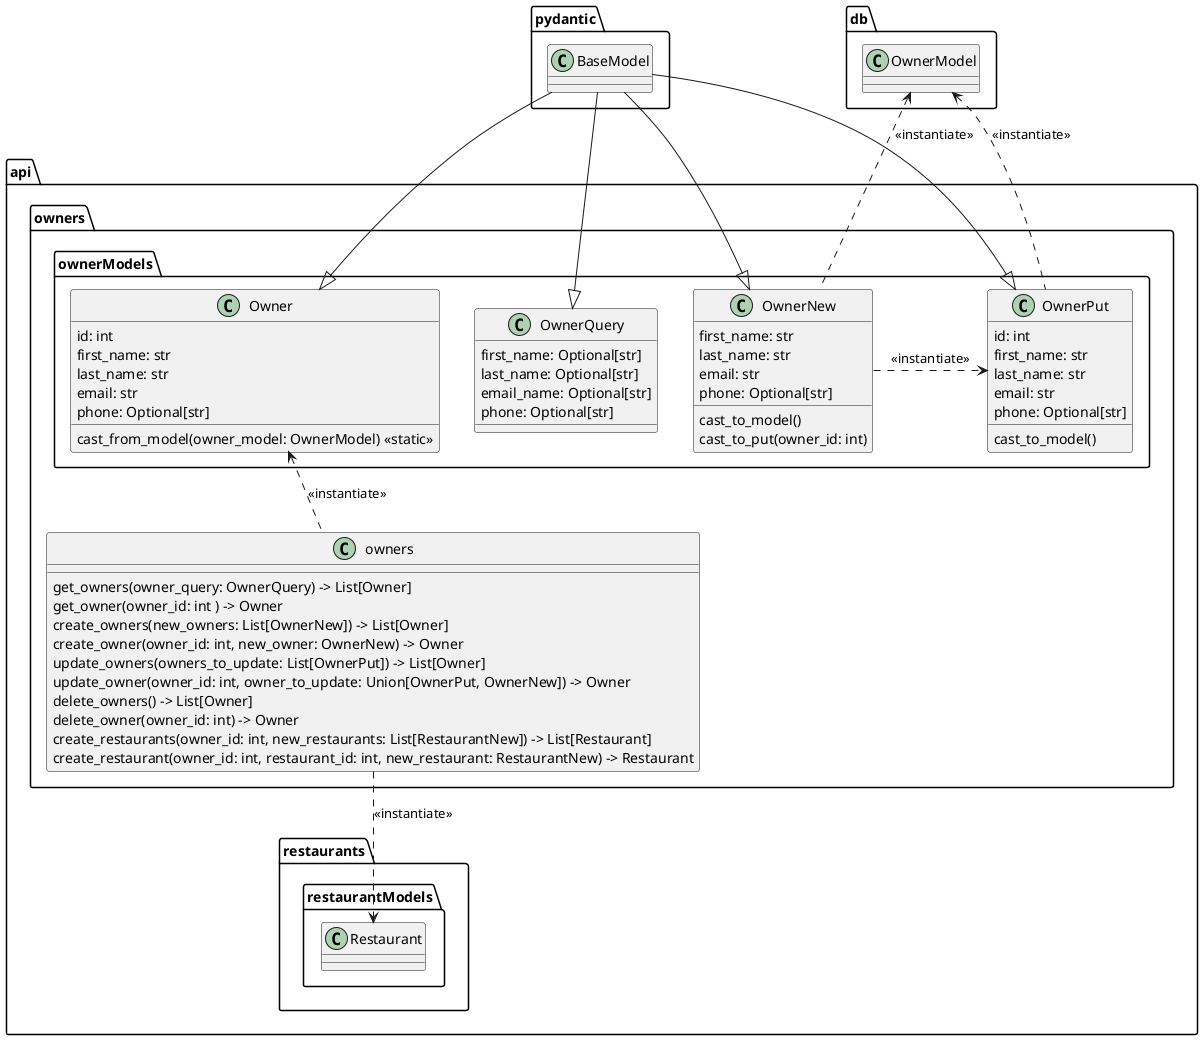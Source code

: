 @startuml
'https://plantuml.com/class-diagram

package api {
    package owners as ownersModule {
        package ownerModels {
            class OwnerNew {
                first_name: str
                last_name: str
                email: str
                phone: Optional[str]
                cast_to_model()
                cast_to_put(owner_id: int)
            }
            class Owner {
                id: int
                first_name: str
                last_name: str
                email: str
                phone: Optional[str]
               cast_from_model(owner_model: OwnerModel) <<static>>
            }
            class OwnerPut {
                id: int
                first_name: str
                last_name: str
                email: str
                phone: Optional[str]
                cast_to_model()
            }
            class OwnerQuery {
                first_name: Optional[str]
                last_name: Optional[str]
                email_name: Optional[str]
                phone: Optional[str]
            }

            OwnerNew .r.> OwnerPut : <<instantiate>>
        }
        class owners {
            get_owners(owner_query: OwnerQuery) -> List[Owner]
            get_owner(owner_id: int ) -> Owner
            create_owners(new_owners: List[OwnerNew]) -> List[Owner]
            create_owner(owner_id: int, new_owner: OwnerNew) -> Owner
            update_owners(owners_to_update: List[OwnerPut]) -> List[Owner]
            update_owner(owner_id: int, owner_to_update: Union[OwnerPut, OwnerNew]) -> Owner
            delete_owners() -> List[Owner]
            delete_owner(owner_id: int) -> Owner
            create_restaurants(owner_id: int, new_restaurants: List[RestaurantNew]) -> List[Restaurant]
            create_restaurant(owner_id: int, restaurant_id: int, new_restaurant: RestaurantNew) -> Restaurant
        }

        owners .u.> Owner : <<instantiate>>
    }

    package restaurants as restaurantModule {
        package restaurantModels {
            class Restaurant
        }
    }

    owners ..> Restaurant : <<instantiate>>
}

package pydantic {
    class BaseModel
}

package db {
    class OwnerModel
}



BaseModel -d-|> Owner
BaseModel -d-|> OwnerNew
BaseModel -d-|> OwnerPut
BaseModel -d-|> OwnerQuery

OwnerPut .u.> OwnerModel : <<instantiate>>
OwnerNew .u.> OwnerModel : <<instantiate>>



@enduml